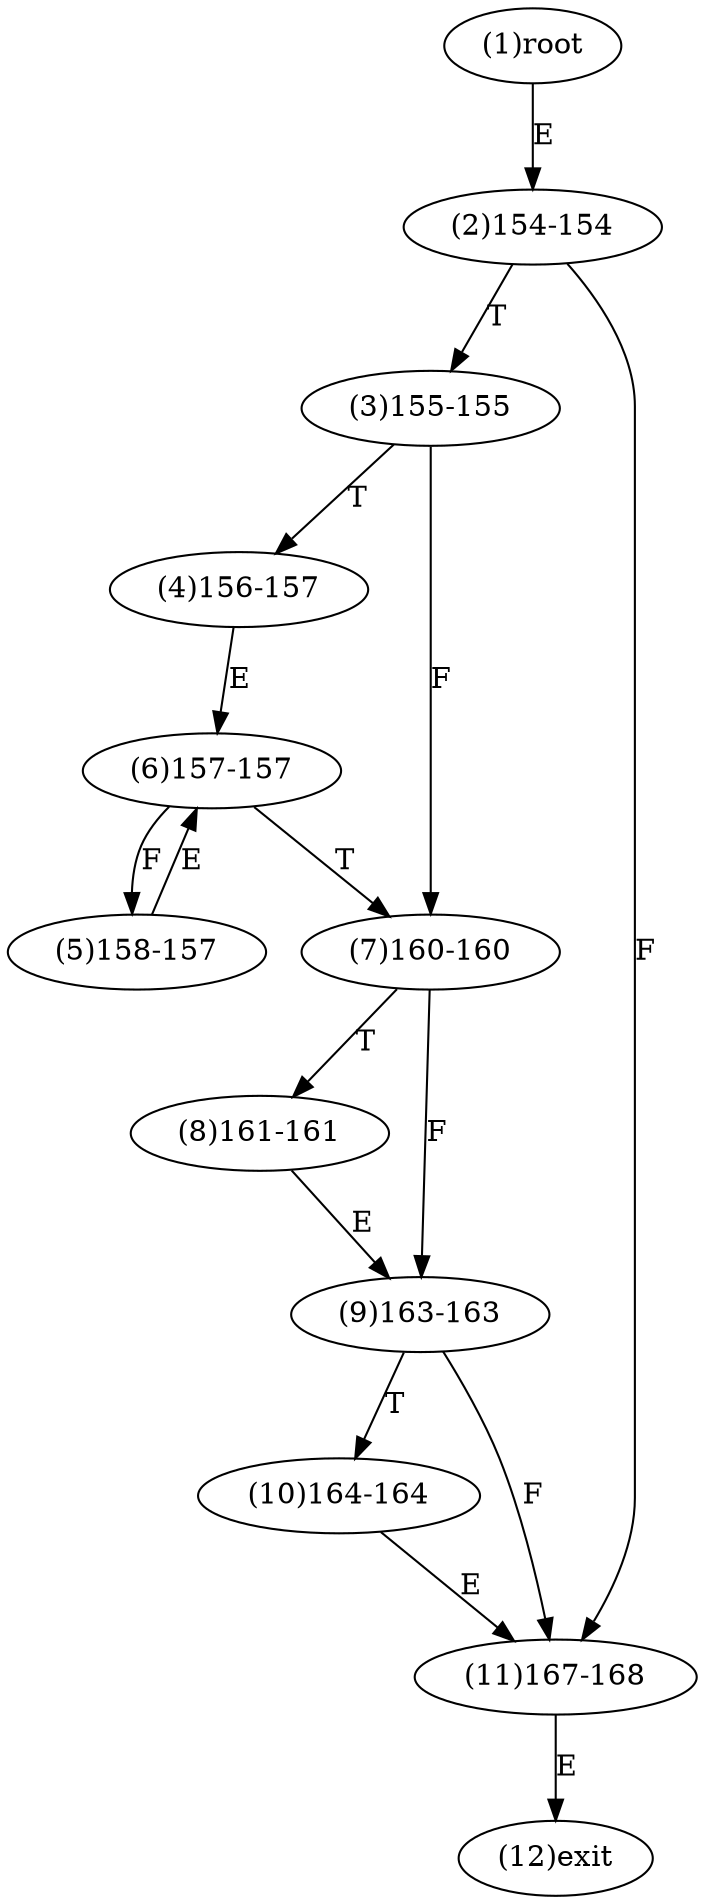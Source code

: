 digraph "" { 
1[ label="(1)root"];
2[ label="(2)154-154"];
3[ label="(3)155-155"];
4[ label="(4)156-157"];
5[ label="(5)158-157"];
6[ label="(6)157-157"];
7[ label="(7)160-160"];
8[ label="(8)161-161"];
9[ label="(9)163-163"];
10[ label="(10)164-164"];
11[ label="(11)167-168"];
12[ label="(12)exit"];
1->2[ label="E"];
2->11[ label="F"];
2->3[ label="T"];
3->7[ label="F"];
3->4[ label="T"];
4->6[ label="E"];
5->6[ label="E"];
6->5[ label="F"];
6->7[ label="T"];
7->9[ label="F"];
7->8[ label="T"];
8->9[ label="E"];
9->11[ label="F"];
9->10[ label="T"];
10->11[ label="E"];
11->12[ label="E"];
}